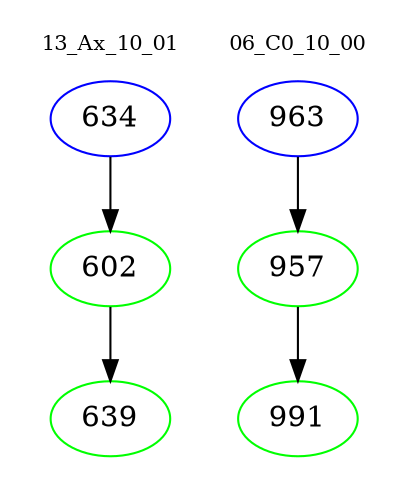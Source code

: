 digraph{
subgraph cluster_0 {
color = white
label = "13_Ax_10_01";
fontsize=10;
T0_634 [label="634", color="blue"]
T0_634 -> T0_602 [color="black"]
T0_602 [label="602", color="green"]
T0_602 -> T0_639 [color="black"]
T0_639 [label="639", color="green"]
}
subgraph cluster_1 {
color = white
label = "06_C0_10_00";
fontsize=10;
T1_963 [label="963", color="blue"]
T1_963 -> T1_957 [color="black"]
T1_957 [label="957", color="green"]
T1_957 -> T1_991 [color="black"]
T1_991 [label="991", color="green"]
}
}
